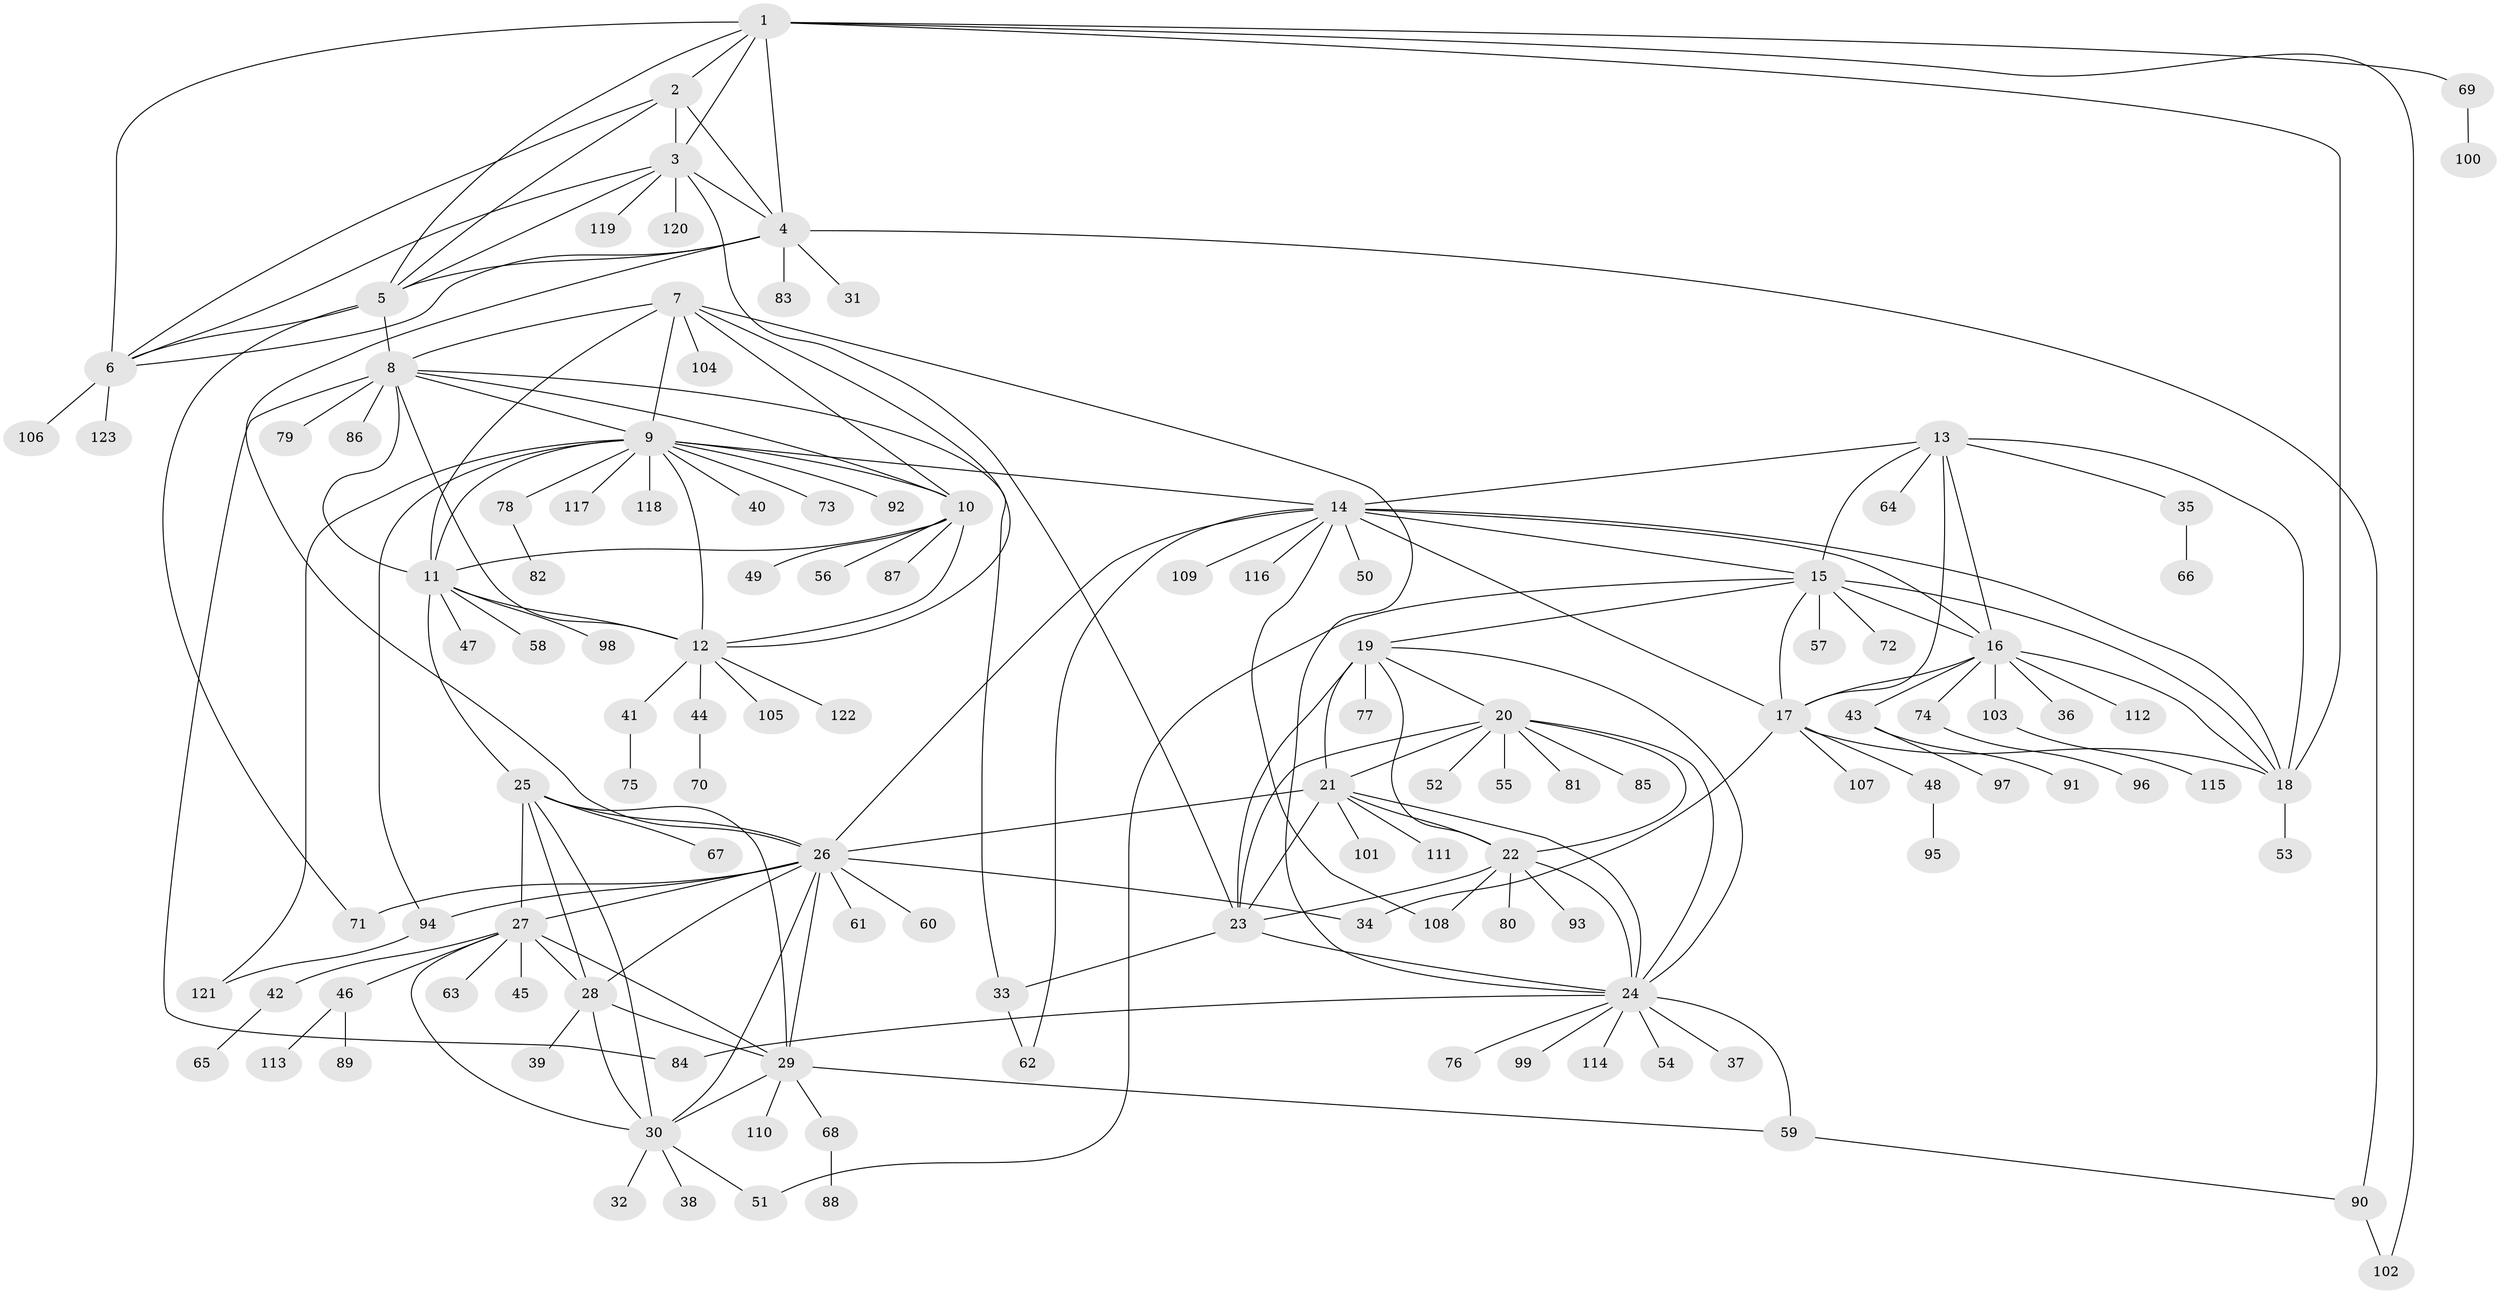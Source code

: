 // Generated by graph-tools (version 1.1) at 2025/54/03/09/25 04:54:03]
// undirected, 123 vertices, 190 edges
graph export_dot {
graph [start="1"]
  node [color=gray90,style=filled];
  1;
  2;
  3;
  4;
  5;
  6;
  7;
  8;
  9;
  10;
  11;
  12;
  13;
  14;
  15;
  16;
  17;
  18;
  19;
  20;
  21;
  22;
  23;
  24;
  25;
  26;
  27;
  28;
  29;
  30;
  31;
  32;
  33;
  34;
  35;
  36;
  37;
  38;
  39;
  40;
  41;
  42;
  43;
  44;
  45;
  46;
  47;
  48;
  49;
  50;
  51;
  52;
  53;
  54;
  55;
  56;
  57;
  58;
  59;
  60;
  61;
  62;
  63;
  64;
  65;
  66;
  67;
  68;
  69;
  70;
  71;
  72;
  73;
  74;
  75;
  76;
  77;
  78;
  79;
  80;
  81;
  82;
  83;
  84;
  85;
  86;
  87;
  88;
  89;
  90;
  91;
  92;
  93;
  94;
  95;
  96;
  97;
  98;
  99;
  100;
  101;
  102;
  103;
  104;
  105;
  106;
  107;
  108;
  109;
  110;
  111;
  112;
  113;
  114;
  115;
  116;
  117;
  118;
  119;
  120;
  121;
  122;
  123;
  1 -- 2;
  1 -- 3;
  1 -- 4;
  1 -- 5;
  1 -- 6;
  1 -- 18;
  1 -- 69;
  1 -- 102;
  2 -- 3;
  2 -- 4;
  2 -- 5;
  2 -- 6;
  3 -- 4;
  3 -- 5;
  3 -- 6;
  3 -- 23;
  3 -- 119;
  3 -- 120;
  4 -- 5;
  4 -- 6;
  4 -- 26;
  4 -- 31;
  4 -- 83;
  4 -- 90;
  5 -- 6;
  5 -- 8;
  5 -- 71;
  6 -- 106;
  6 -- 123;
  7 -- 8;
  7 -- 9;
  7 -- 10;
  7 -- 11;
  7 -- 12;
  7 -- 24;
  7 -- 104;
  8 -- 9;
  8 -- 10;
  8 -- 11;
  8 -- 12;
  8 -- 33;
  8 -- 79;
  8 -- 84;
  8 -- 86;
  9 -- 10;
  9 -- 11;
  9 -- 12;
  9 -- 14;
  9 -- 40;
  9 -- 73;
  9 -- 78;
  9 -- 92;
  9 -- 94;
  9 -- 117;
  9 -- 118;
  9 -- 121;
  10 -- 11;
  10 -- 12;
  10 -- 49;
  10 -- 56;
  10 -- 87;
  11 -- 12;
  11 -- 25;
  11 -- 47;
  11 -- 58;
  11 -- 98;
  12 -- 41;
  12 -- 44;
  12 -- 105;
  12 -- 122;
  13 -- 14;
  13 -- 15;
  13 -- 16;
  13 -- 17;
  13 -- 18;
  13 -- 35;
  13 -- 64;
  14 -- 15;
  14 -- 16;
  14 -- 17;
  14 -- 18;
  14 -- 26;
  14 -- 50;
  14 -- 62;
  14 -- 108;
  14 -- 109;
  14 -- 116;
  15 -- 16;
  15 -- 17;
  15 -- 18;
  15 -- 19;
  15 -- 51;
  15 -- 57;
  15 -- 72;
  16 -- 17;
  16 -- 18;
  16 -- 36;
  16 -- 43;
  16 -- 74;
  16 -- 103;
  16 -- 112;
  17 -- 18;
  17 -- 34;
  17 -- 48;
  17 -- 107;
  18 -- 53;
  19 -- 20;
  19 -- 21;
  19 -- 22;
  19 -- 23;
  19 -- 24;
  19 -- 77;
  20 -- 21;
  20 -- 22;
  20 -- 23;
  20 -- 24;
  20 -- 52;
  20 -- 55;
  20 -- 81;
  20 -- 85;
  21 -- 22;
  21 -- 23;
  21 -- 24;
  21 -- 26;
  21 -- 101;
  21 -- 111;
  22 -- 23;
  22 -- 24;
  22 -- 80;
  22 -- 93;
  22 -- 108;
  23 -- 24;
  23 -- 33;
  24 -- 37;
  24 -- 54;
  24 -- 59;
  24 -- 76;
  24 -- 84;
  24 -- 99;
  24 -- 114;
  25 -- 26;
  25 -- 27;
  25 -- 28;
  25 -- 29;
  25 -- 30;
  25 -- 67;
  26 -- 27;
  26 -- 28;
  26 -- 29;
  26 -- 30;
  26 -- 34;
  26 -- 60;
  26 -- 61;
  26 -- 71;
  26 -- 94;
  27 -- 28;
  27 -- 29;
  27 -- 30;
  27 -- 42;
  27 -- 45;
  27 -- 46;
  27 -- 63;
  28 -- 29;
  28 -- 30;
  28 -- 39;
  29 -- 30;
  29 -- 59;
  29 -- 68;
  29 -- 110;
  30 -- 32;
  30 -- 38;
  30 -- 51;
  33 -- 62;
  35 -- 66;
  41 -- 75;
  42 -- 65;
  43 -- 91;
  43 -- 97;
  44 -- 70;
  46 -- 89;
  46 -- 113;
  48 -- 95;
  59 -- 90;
  68 -- 88;
  69 -- 100;
  74 -- 96;
  78 -- 82;
  90 -- 102;
  94 -- 121;
  103 -- 115;
}
